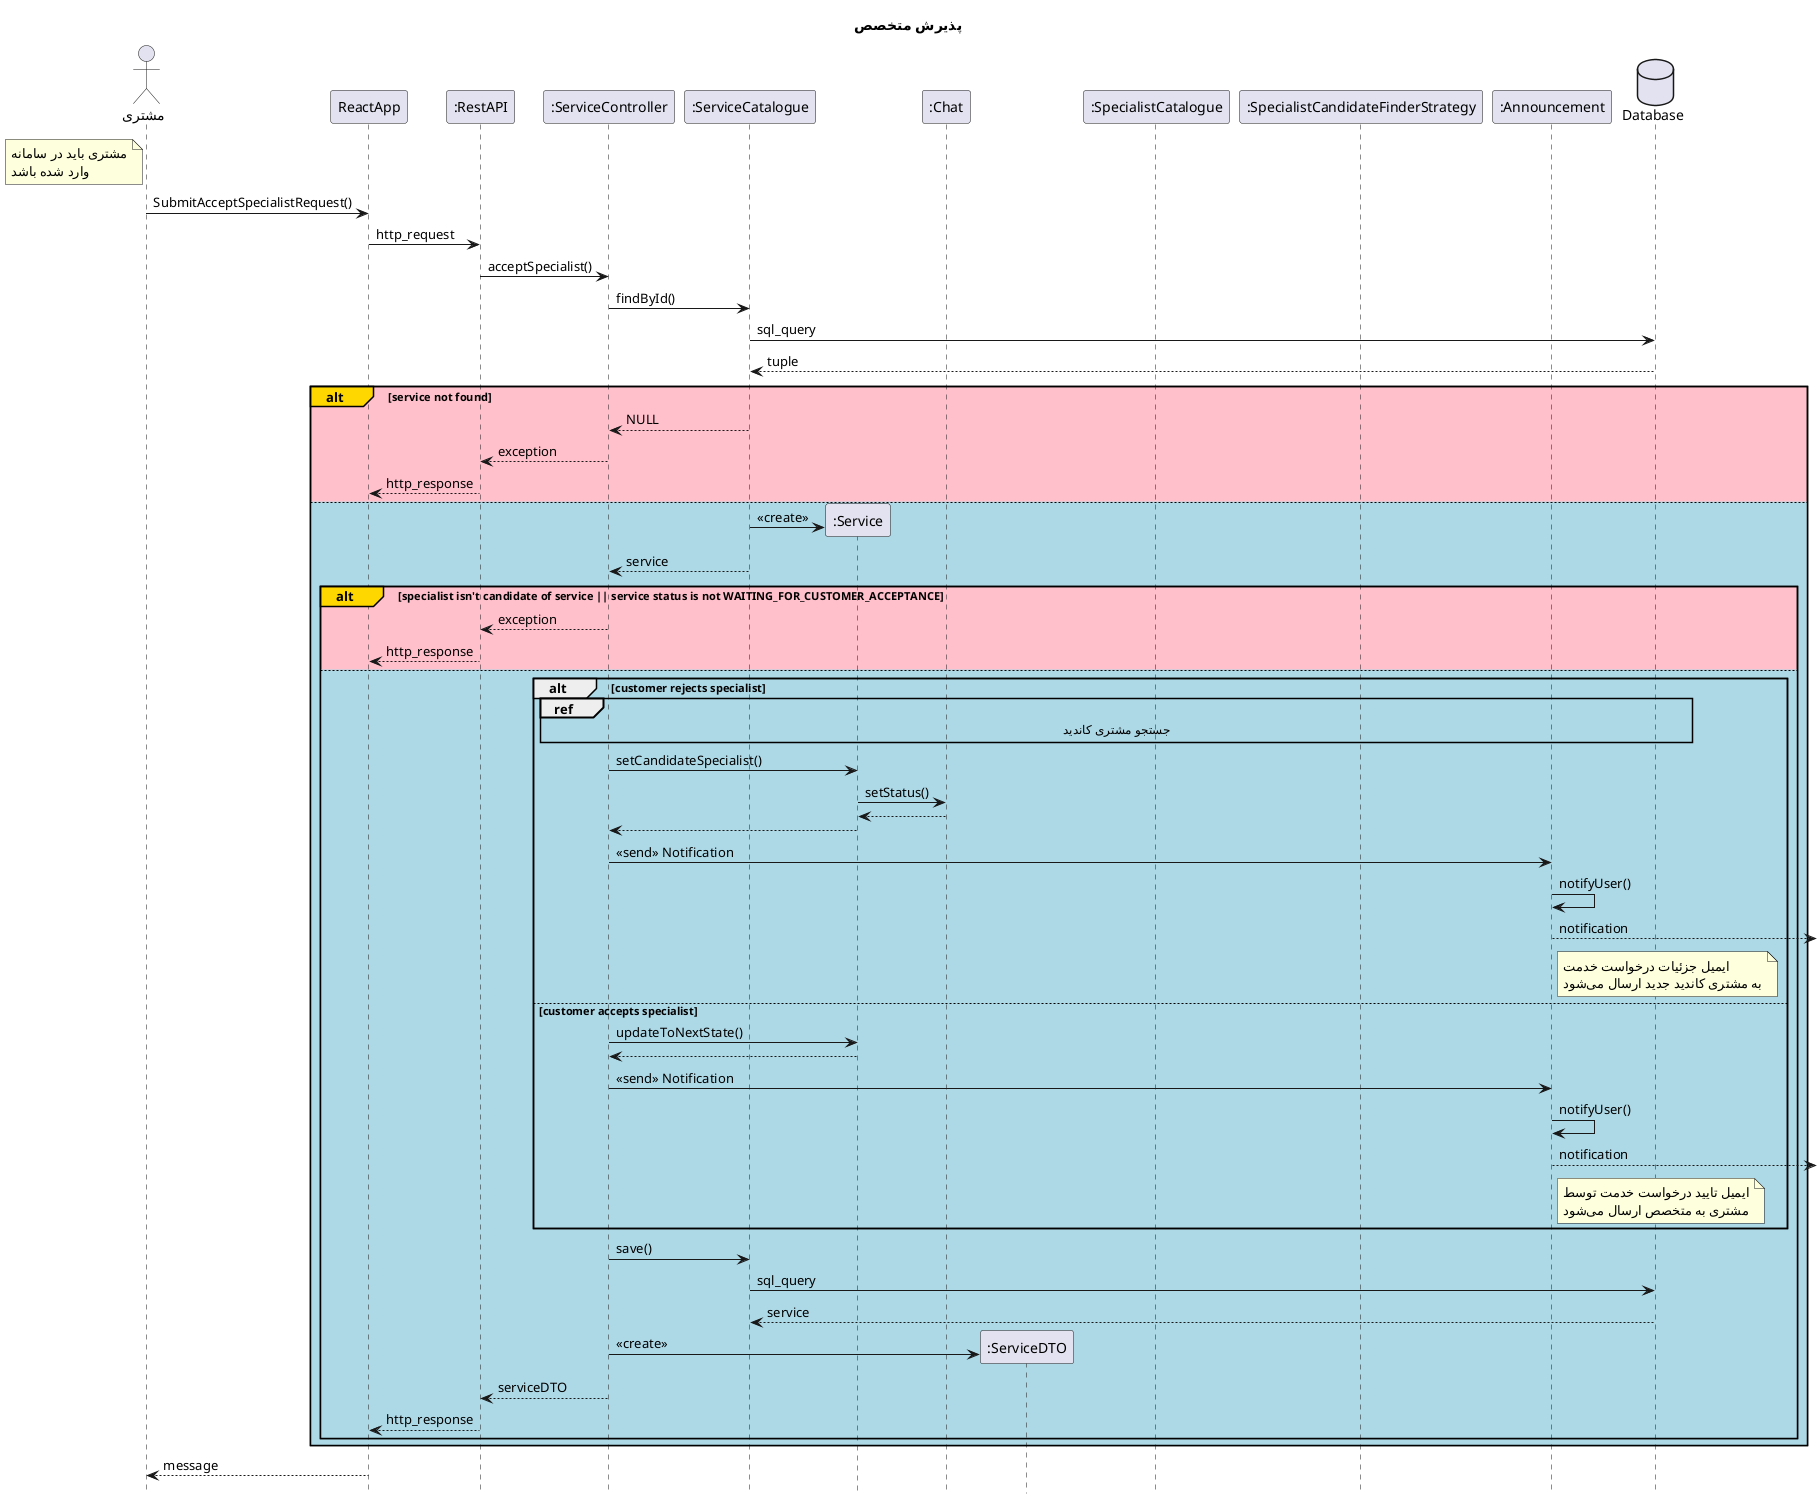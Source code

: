 @startuml customerAcceptOrRejectSpecialist
hide footbox
title "پذیرش متخصص"
actor       "مشتری" as customer
participant ReactApp
participant ":RestAPI" as RestAPI
participant ":ServiceController" as ServiceController
participant ":ServiceCatalogue" as ServiceCatalogue
participant ":Service" as Service
participant ":Chat" as Chat
participant ":ServiceDTO" as ServiceDTO
participant ":SpecialistCatalogue" as SpecialistCatalogue
participant ":SpecialistCandidateFinderStrategy" as SpecialistCandidateFinderStrategy
participant ":Announcement" as Announcement
database Database
note left of customer
    مشتری باید در سامانه
    وارد شده باشد
end note

customer -> ReactApp: SubmitAcceptSpecialistRequest()
ReactApp -> RestAPI: http_request
RestAPI -> ServiceController: acceptSpecialist()
ServiceController -> ServiceCatalogue: findById()
ServiceCatalogue -> Database: sql_query
return tuple
alt#Gold #Pink service not found

    ServiceCatalogue --> ServiceController: NULL
    ServiceController --> RestAPI: exception
    RestAPI --> ReactApp: http_response

else #LightBlue

    ServiceCatalogue -> Service **: <<create>>
    ServiceCatalogue --> ServiceController: service

    alt#Gold #Pink specialist isn't candidate of service || service status is not WAITING_FOR_CUSTOMER_ACCEPTANCE

        ServiceController --> RestAPI: exception
        RestAPI --> ReactApp: http_response

    else #LightBlue

        alt customer rejects specialist

            ref over ServiceController, SpecialistCandidateFinderStrategy, SpecialistCatalogue, Database: جستجو مشتری کاندید
            ServiceController -> Service: setCandidateSpecialist()
            Service -> Chat: setStatus()
            return
            Service --> ServiceController
            ServiceController -> Announcement: <<send>> Notification
            Announcement -> Announcement: notifyUser()
            Announcement -->: notification
            note right of Announcement
                ایمیل جزئیات درخواست خدمت
                به مشتری کاندید جدید ارسال می‌شود
            end note

        else customer accepts specialist

            ServiceController -> Service: updateToNextState()
            return
            ServiceController -> Announcement: <<send>> Notification
            Announcement -> Announcement: notifyUser()
            Announcement -->: notification
            note right of Announcement
                ایمیل تایید درخواست خدمت توسط
                مشتری به متخصص ارسال می‌شود
            end note

        end
        ServiceController -> ServiceCatalogue: save()
        ServiceCatalogue -> Database: sql_query
        return service
        ServiceController -> ServiceDTO **: <<create>>
        ServiceController --> RestAPI: serviceDTO
        RestAPI --> ReactApp: http_response

    end

end
ReactApp --> customer: message
@enduml